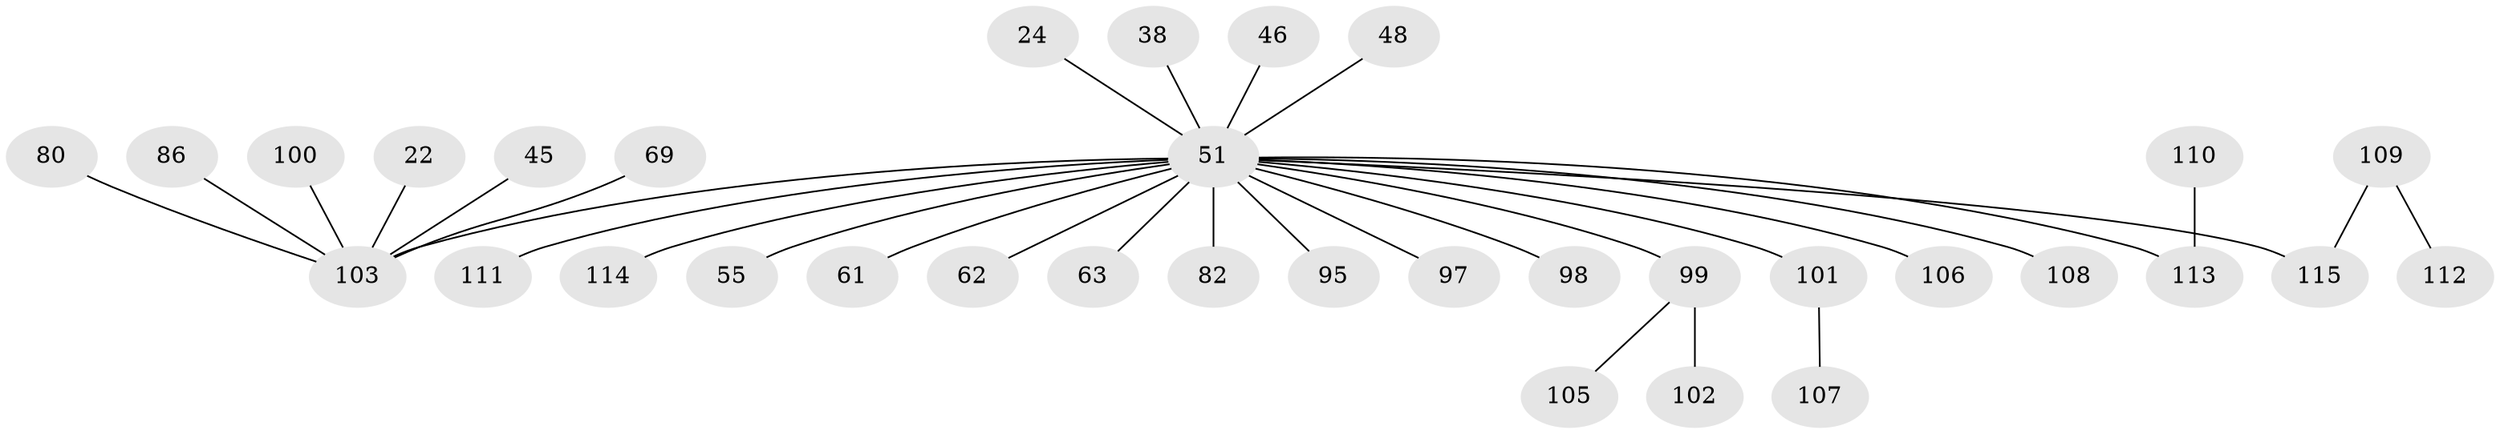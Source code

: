 // original degree distribution, {8: 0.008695652173913044, 2: 0.25217391304347825, 5: 0.008695652173913044, 4: 0.0782608695652174, 3: 0.13043478260869565, 6: 0.034782608695652174, 1: 0.48695652173913045}
// Generated by graph-tools (version 1.1) at 2025/46/03/04/25 21:46:15]
// undirected, 34 vertices, 33 edges
graph export_dot {
graph [start="1"]
  node [color=gray90,style=filled];
  22;
  24;
  38;
  45;
  46;
  48;
  51 [super="+32+17+10"];
  55;
  61 [super="+56"];
  62;
  63;
  69;
  80 [super="+28"];
  82;
  86 [super="+76"];
  95;
  97;
  98 [super="+26"];
  99 [super="+96"];
  100 [super="+41"];
  101 [super="+93"];
  102;
  103 [super="+81+87"];
  105 [super="+52+90"];
  106 [super="+74"];
  107;
  108 [super="+67+79"];
  109;
  110;
  111 [super="+72"];
  112;
  113 [super="+64+77"];
  114 [super="+50+73"];
  115 [super="+104"];
  22 -- 103;
  24 -- 51;
  38 -- 51;
  45 -- 103;
  46 -- 51;
  48 -- 51;
  51 -- 62;
  51 -- 82;
  51 -- 95;
  51 -- 55;
  51 -- 63;
  51 -- 97;
  51 -- 103 [weight=3];
  51 -- 98;
  51 -- 114;
  51 -- 61;
  51 -- 108;
  51 -- 113;
  51 -- 115;
  51 -- 111;
  51 -- 106;
  51 -- 101;
  51 -- 99;
  69 -- 103;
  80 -- 103;
  86 -- 103;
  99 -- 105;
  99 -- 102;
  100 -- 103;
  101 -- 107;
  109 -- 112;
  109 -- 115;
  110 -- 113;
}
